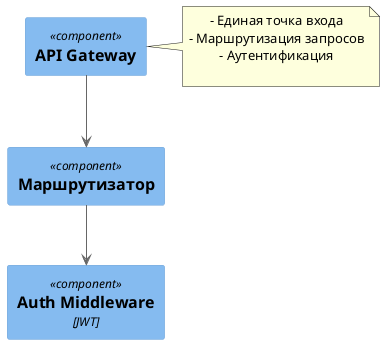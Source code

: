 @startuml
!include <C4/C4_Component>

Component(api_gateway, "API Gateway")
Component(router, "Маршрутизатор")
Component(auth_middleware, "Auth Middleware", "JWT")

api_gateway --> router
router --> auth_middleware

note right of api_gateway
- Единая точка входа
- Маршрутизация запросов
- Аутентификация

end note
@enduml